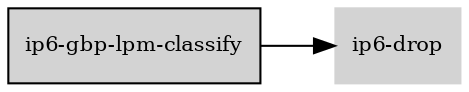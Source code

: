 digraph "ip6_gbp_lpm_classify_subgraph" {
  rankdir=LR;
  node [shape=box, style=filled, fontsize=10, color=lightgray, fontcolor=black, fillcolor=lightgray];
  "ip6-gbp-lpm-classify" [color=black, fontcolor=black, fillcolor=lightgray];
  edge [fontsize=8];
  "ip6-gbp-lpm-classify" -> "ip6-drop";
}
